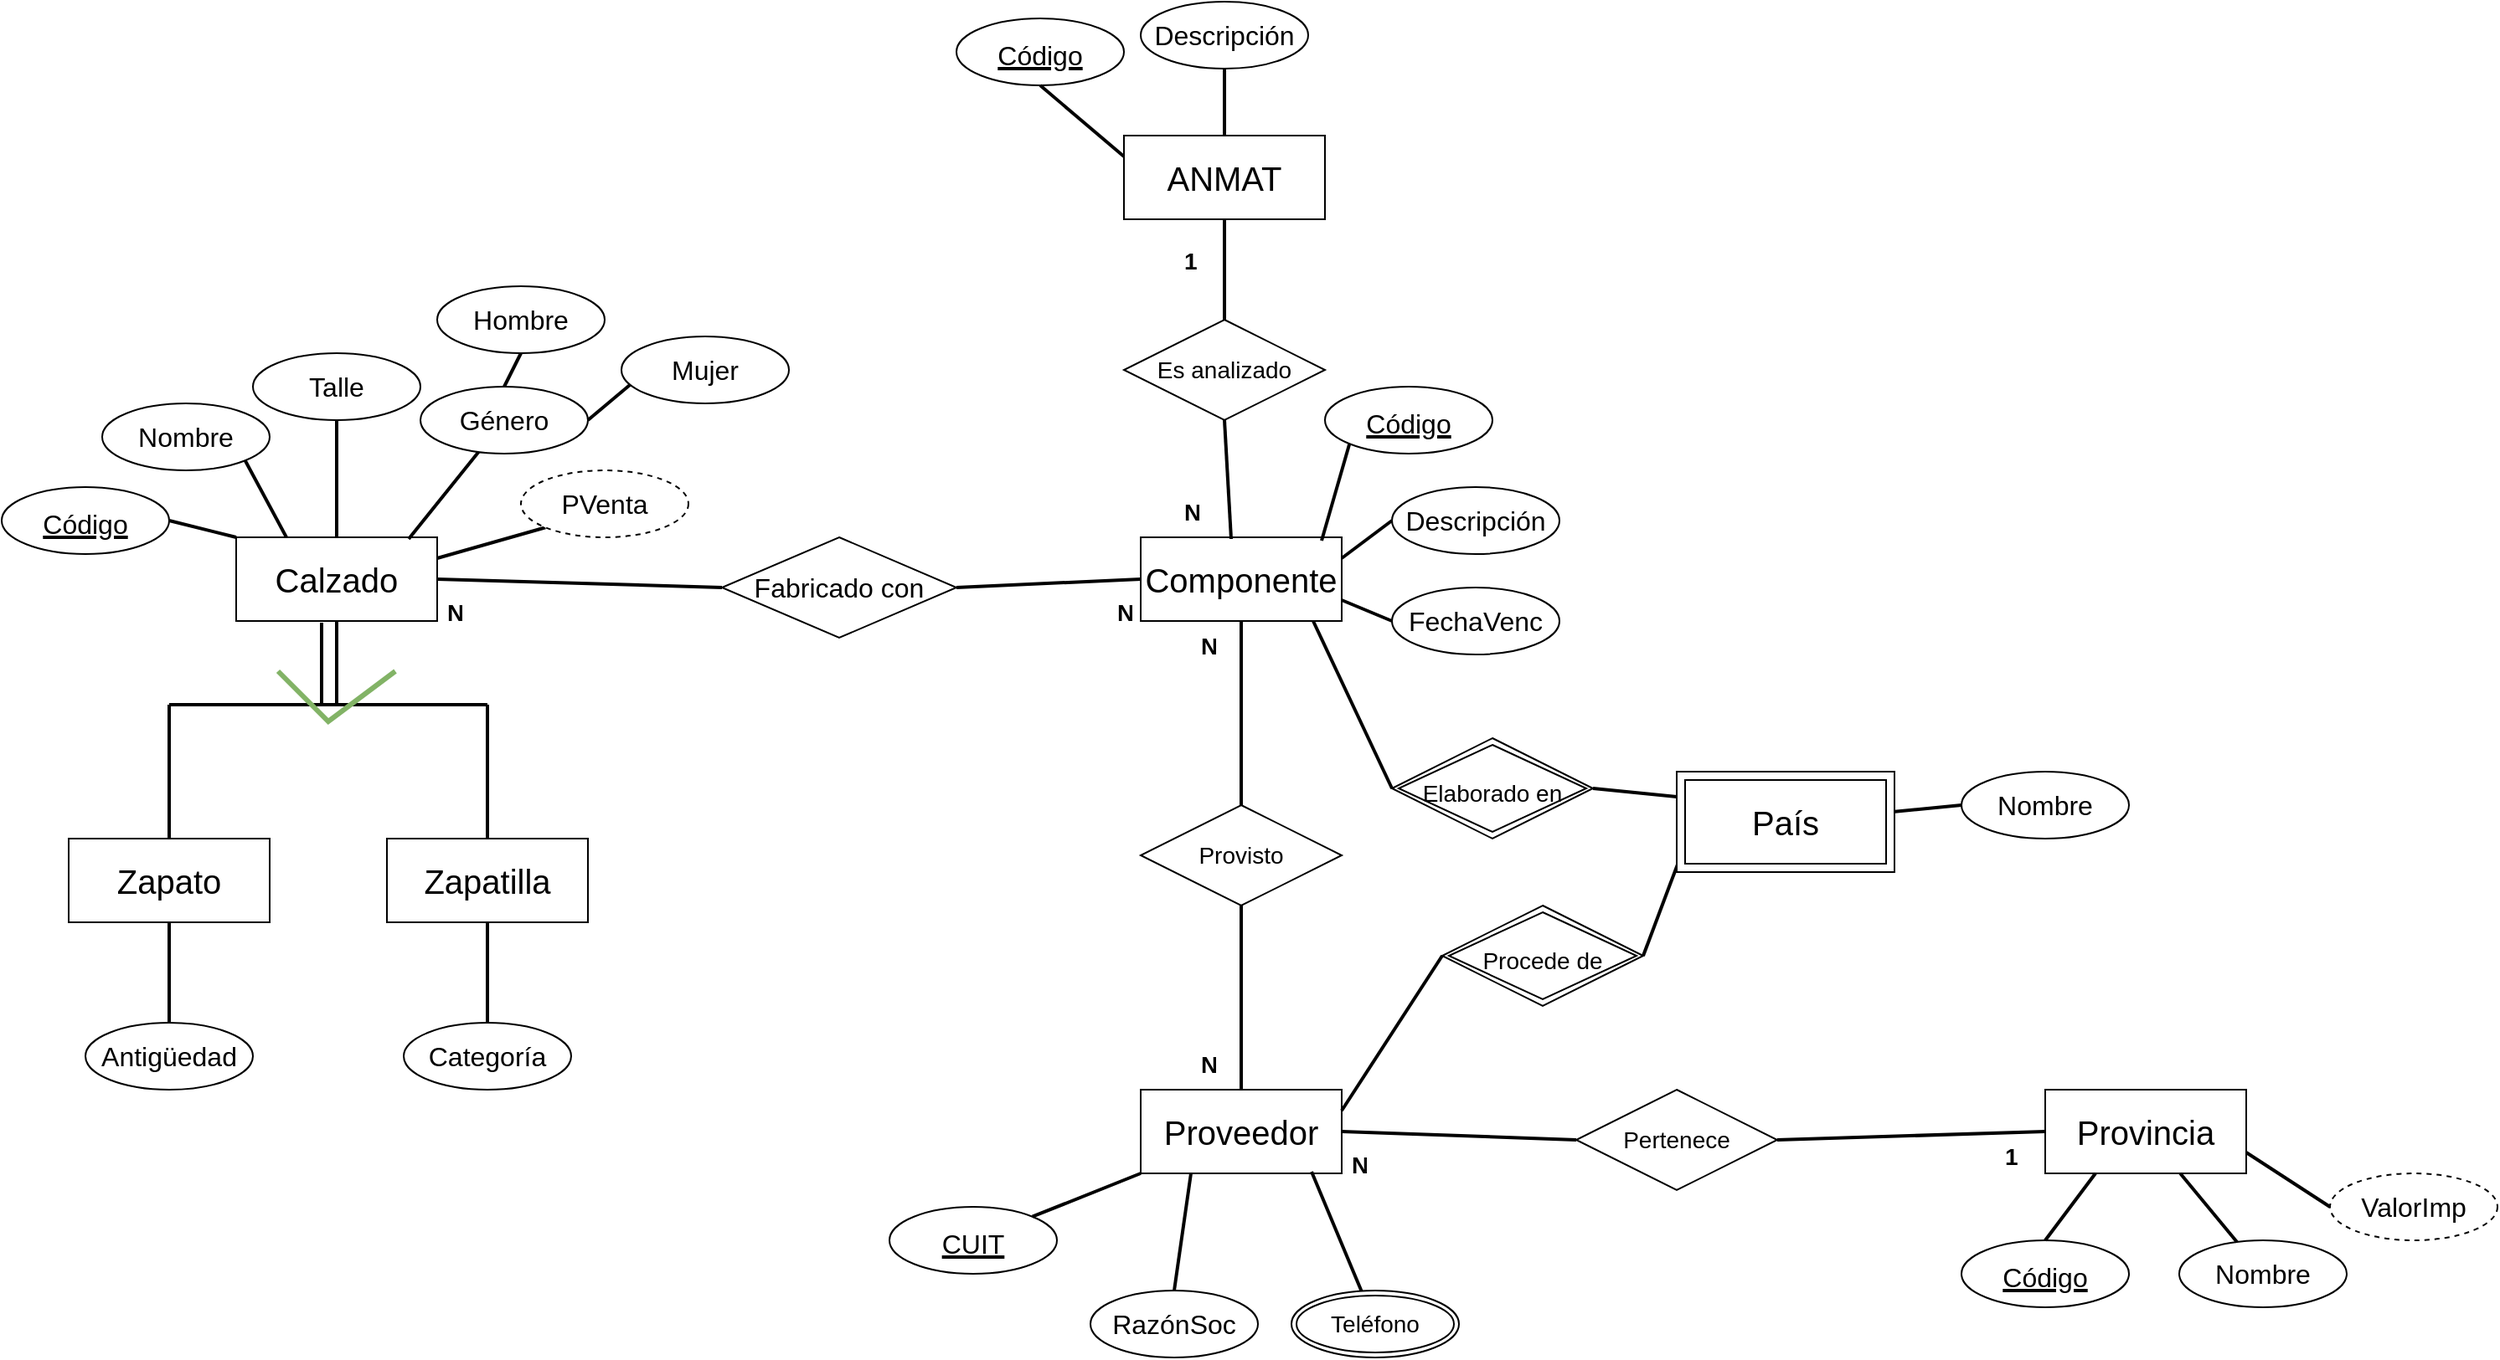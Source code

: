 <mxfile version="20.2.7" type="github">
  <diagram id="R2lEEEUBdFMjLlhIrx00" name="Page-1">
    <mxGraphModel dx="2272" dy="1862" grid="1" gridSize="10" guides="1" tooltips="1" connect="1" arrows="1" fold="1" page="1" pageScale="1" pageWidth="850" pageHeight="1100" math="0" shadow="0" extFonts="Permanent Marker^https://fonts.googleapis.com/css?family=Permanent+Marker">
      <root>
        <mxCell id="0" />
        <mxCell id="1" parent="0" />
        <mxCell id="eAQFiIks2cfKNW8tN4gH-2" value="&lt;font style=&quot;font-size: 20px;&quot;&gt;Calzado&lt;/font&gt;" style="whiteSpace=wrap;html=1;align=center;fontSize=14;" parent="1" vertex="1">
          <mxGeometry x="120" y="180" width="120" height="50" as="geometry" />
        </mxCell>
        <mxCell id="eAQFiIks2cfKNW8tN4gH-4" value="&lt;font style=&quot;font-size: 16px;&quot;&gt;Código&lt;/font&gt;" style="ellipse;whiteSpace=wrap;html=1;align=center;fontStyle=4;fontSize=20;" parent="1" vertex="1">
          <mxGeometry x="-20" y="150" width="100" height="40" as="geometry" />
        </mxCell>
        <mxCell id="eAQFiIks2cfKNW8tN4gH-6" value="Nombre" style="ellipse;whiteSpace=wrap;html=1;align=center;fontSize=16;" parent="1" vertex="1">
          <mxGeometry x="40" y="100" width="100" height="40" as="geometry" />
        </mxCell>
        <mxCell id="eAQFiIks2cfKNW8tN4gH-7" value="Talle" style="ellipse;whiteSpace=wrap;html=1;align=center;fontSize=16;" parent="1" vertex="1">
          <mxGeometry x="130" y="70" width="100" height="40" as="geometry" />
        </mxCell>
        <mxCell id="eAQFiIks2cfKNW8tN4gH-8" value="Género" style="ellipse;whiteSpace=wrap;html=1;align=center;fontSize=16;" parent="1" vertex="1">
          <mxGeometry x="230" y="90" width="100" height="40" as="geometry" />
        </mxCell>
        <mxCell id="eAQFiIks2cfKNW8tN4gH-10" value="Hombre" style="ellipse;whiteSpace=wrap;html=1;align=center;fontSize=16;" parent="1" vertex="1">
          <mxGeometry x="240" y="30" width="100" height="40" as="geometry" />
        </mxCell>
        <mxCell id="eAQFiIks2cfKNW8tN4gH-11" value="Mujer" style="ellipse;whiteSpace=wrap;html=1;align=center;fontSize=16;" parent="1" vertex="1">
          <mxGeometry x="350" y="60" width="100" height="40" as="geometry" />
        </mxCell>
        <mxCell id="eAQFiIks2cfKNW8tN4gH-13" value="" style="endArrow=none;html=1;rounded=0;fontSize=16;exitX=0;exitY=0;exitDx=0;exitDy=0;entryX=1;entryY=0.5;entryDx=0;entryDy=0;strokeWidth=2;" parent="1" source="eAQFiIks2cfKNW8tN4gH-2" target="eAQFiIks2cfKNW8tN4gH-4" edge="1">
          <mxGeometry width="50" height="50" relative="1" as="geometry">
            <mxPoint x="400" y="410" as="sourcePoint" />
            <mxPoint x="450" y="360" as="targetPoint" />
          </mxGeometry>
        </mxCell>
        <mxCell id="eAQFiIks2cfKNW8tN4gH-14" value="" style="endArrow=none;html=1;rounded=0;fontSize=16;exitX=0.25;exitY=0;exitDx=0;exitDy=0;entryX=1;entryY=1;entryDx=0;entryDy=0;strokeWidth=2;" parent="1" source="eAQFiIks2cfKNW8tN4gH-2" target="eAQFiIks2cfKNW8tN4gH-6" edge="1">
          <mxGeometry width="50" height="50" relative="1" as="geometry">
            <mxPoint x="130" y="190" as="sourcePoint" />
            <mxPoint x="90" y="180" as="targetPoint" />
          </mxGeometry>
        </mxCell>
        <mxCell id="eAQFiIks2cfKNW8tN4gH-15" value="" style="endArrow=none;html=1;rounded=0;fontSize=16;strokeWidth=2;exitX=0.5;exitY=0;exitDx=0;exitDy=0;" parent="1" source="eAQFiIks2cfKNW8tN4gH-2" target="eAQFiIks2cfKNW8tN4gH-7" edge="1">
          <mxGeometry width="50" height="50" relative="1" as="geometry">
            <mxPoint x="170" y="170" as="sourcePoint" />
            <mxPoint x="135.355" y="144.142" as="targetPoint" />
          </mxGeometry>
        </mxCell>
        <mxCell id="eAQFiIks2cfKNW8tN4gH-16" value="" style="endArrow=none;html=1;rounded=0;fontSize=16;strokeWidth=2;exitX=0.858;exitY=0.02;exitDx=0;exitDy=0;exitPerimeter=0;" parent="1" source="eAQFiIks2cfKNW8tN4gH-2" target="eAQFiIks2cfKNW8tN4gH-8" edge="1">
          <mxGeometry width="50" height="50" relative="1" as="geometry">
            <mxPoint x="190" y="190" as="sourcePoint" />
            <mxPoint x="190" y="120" as="targetPoint" />
          </mxGeometry>
        </mxCell>
        <mxCell id="eAQFiIks2cfKNW8tN4gH-17" value="" style="endArrow=none;html=1;rounded=0;fontSize=16;strokeWidth=2;exitX=1;exitY=0.25;exitDx=0;exitDy=0;entryX=0;entryY=1;entryDx=0;entryDy=0;" parent="1" source="eAQFiIks2cfKNW8tN4gH-2" target="eAQFiIks2cfKNW8tN4gH-68" edge="1">
          <mxGeometry width="50" height="50" relative="1" as="geometry">
            <mxPoint x="232.96" y="191" as="sourcePoint" />
            <mxPoint x="280" y="170" as="targetPoint" />
          </mxGeometry>
        </mxCell>
        <mxCell id="eAQFiIks2cfKNW8tN4gH-18" value="" style="endArrow=none;html=1;rounded=0;fontSize=16;strokeWidth=2;exitX=0.05;exitY=0.725;exitDx=0;exitDy=0;entryX=1;entryY=0.5;entryDx=0;entryDy=0;exitPerimeter=0;" parent="1" source="eAQFiIks2cfKNW8tN4gH-11" target="eAQFiIks2cfKNW8tN4gH-8" edge="1">
          <mxGeometry width="50" height="50" relative="1" as="geometry">
            <mxPoint x="250" y="202.5" as="sourcePoint" />
            <mxPoint x="290" y="180" as="targetPoint" />
          </mxGeometry>
        </mxCell>
        <mxCell id="eAQFiIks2cfKNW8tN4gH-19" value="" style="endArrow=none;html=1;rounded=0;fontSize=16;strokeWidth=2;exitX=0.5;exitY=0;exitDx=0;exitDy=0;entryX=0.5;entryY=1;entryDx=0;entryDy=0;" parent="1" source="eAQFiIks2cfKNW8tN4gH-8" target="eAQFiIks2cfKNW8tN4gH-10" edge="1">
          <mxGeometry width="50" height="50" relative="1" as="geometry">
            <mxPoint x="365" y="99" as="sourcePoint" />
            <mxPoint x="340" y="130" as="targetPoint" />
          </mxGeometry>
        </mxCell>
        <mxCell id="eAQFiIks2cfKNW8tN4gH-20" value="" style="endArrow=none;html=1;rounded=0;fontSize=16;strokeWidth=2;entryX=0.425;entryY=1.02;entryDx=0;entryDy=0;entryPerimeter=0;" parent="1" target="eAQFiIks2cfKNW8tN4gH-2" edge="1">
          <mxGeometry width="50" height="50" relative="1" as="geometry">
            <mxPoint x="171" y="280" as="sourcePoint" />
            <mxPoint x="450" y="360" as="targetPoint" />
          </mxGeometry>
        </mxCell>
        <mxCell id="eAQFiIks2cfKNW8tN4gH-21" value="" style="endArrow=none;html=1;rounded=0;fontSize=16;strokeWidth=2;entryX=0.5;entryY=1;entryDx=0;entryDy=0;" parent="1" target="eAQFiIks2cfKNW8tN4gH-2" edge="1">
          <mxGeometry width="50" height="50" relative="1" as="geometry">
            <mxPoint x="180" y="280" as="sourcePoint" />
            <mxPoint x="181" y="241" as="targetPoint" />
          </mxGeometry>
        </mxCell>
        <mxCell id="eAQFiIks2cfKNW8tN4gH-22" value="" style="endArrow=none;html=1;rounded=0;fontSize=16;strokeWidth=2;" parent="1" edge="1">
          <mxGeometry width="50" height="50" relative="1" as="geometry">
            <mxPoint x="80" y="280" as="sourcePoint" />
            <mxPoint x="270" y="280" as="targetPoint" />
          </mxGeometry>
        </mxCell>
        <mxCell id="eAQFiIks2cfKNW8tN4gH-23" value="" style="endArrow=none;html=1;rounded=0;fontSize=16;strokeWidth=2;" parent="1" edge="1">
          <mxGeometry width="50" height="50" relative="1" as="geometry">
            <mxPoint x="80" y="360" as="sourcePoint" />
            <mxPoint x="80" y="280" as="targetPoint" />
          </mxGeometry>
        </mxCell>
        <mxCell id="eAQFiIks2cfKNW8tN4gH-24" value="" style="endArrow=none;html=1;rounded=0;fontSize=16;strokeWidth=2;" parent="1" edge="1">
          <mxGeometry width="50" height="50" relative="1" as="geometry">
            <mxPoint x="270" y="360" as="sourcePoint" />
            <mxPoint x="270" y="280" as="targetPoint" />
          </mxGeometry>
        </mxCell>
        <mxCell id="eAQFiIks2cfKNW8tN4gH-28" value="" style="endArrow=none;html=1;rounded=0;fontSize=16;strokeWidth=3;fillColor=#d5e8d4;strokeColor=#82b366;" parent="1" edge="1">
          <mxGeometry width="50" height="50" relative="1" as="geometry">
            <mxPoint x="145" y="260" as="sourcePoint" />
            <mxPoint x="215" y="260" as="targetPoint" />
            <Array as="points">
              <mxPoint x="175" y="290" />
            </Array>
          </mxGeometry>
        </mxCell>
        <mxCell id="eAQFiIks2cfKNW8tN4gH-29" value="&lt;font style=&quot;font-size: 20px;&quot;&gt;Zapato&lt;/font&gt;" style="whiteSpace=wrap;html=1;align=center;fontSize=14;" parent="1" vertex="1">
          <mxGeometry x="20" y="360" width="120" height="50" as="geometry" />
        </mxCell>
        <mxCell id="eAQFiIks2cfKNW8tN4gH-30" value="&lt;font style=&quot;font-size: 20px;&quot;&gt;Zapatilla&lt;/font&gt;" style="whiteSpace=wrap;html=1;align=center;fontSize=14;" parent="1" vertex="1">
          <mxGeometry x="210" y="360" width="120" height="50" as="geometry" />
        </mxCell>
        <mxCell id="eAQFiIks2cfKNW8tN4gH-31" value="Antigüedad" style="ellipse;whiteSpace=wrap;html=1;align=center;fontSize=16;" parent="1" vertex="1">
          <mxGeometry x="30" y="470" width="100" height="40" as="geometry" />
        </mxCell>
        <mxCell id="eAQFiIks2cfKNW8tN4gH-32" value="Categoría" style="ellipse;whiteSpace=wrap;html=1;align=center;fontSize=16;" parent="1" vertex="1">
          <mxGeometry x="220" y="470" width="100" height="40" as="geometry" />
        </mxCell>
        <mxCell id="eAQFiIks2cfKNW8tN4gH-33" value="" style="endArrow=none;html=1;rounded=0;fontSize=16;strokeWidth=2;entryX=0.5;entryY=1;entryDx=0;entryDy=0;" parent="1" source="eAQFiIks2cfKNW8tN4gH-31" target="eAQFiIks2cfKNW8tN4gH-29" edge="1">
          <mxGeometry width="50" height="50" relative="1" as="geometry">
            <mxPoint x="400" y="410" as="sourcePoint" />
            <mxPoint x="450" y="360" as="targetPoint" />
          </mxGeometry>
        </mxCell>
        <mxCell id="eAQFiIks2cfKNW8tN4gH-34" value="" style="endArrow=none;html=1;rounded=0;fontSize=16;strokeWidth=2;entryX=0.5;entryY=1;entryDx=0;entryDy=0;" parent="1" source="eAQFiIks2cfKNW8tN4gH-32" target="eAQFiIks2cfKNW8tN4gH-30" edge="1">
          <mxGeometry width="50" height="50" relative="1" as="geometry">
            <mxPoint x="82.497" y="480.025" as="sourcePoint" />
            <mxPoint x="90" y="420" as="targetPoint" />
          </mxGeometry>
        </mxCell>
        <mxCell id="eAQFiIks2cfKNW8tN4gH-36" value="&lt;span style=&quot;font-size: 20px;&quot;&gt;Componente&lt;/span&gt;" style="whiteSpace=wrap;html=1;align=center;fontSize=14;" parent="1" vertex="1">
          <mxGeometry x="660" y="180" width="120" height="50" as="geometry" />
        </mxCell>
        <mxCell id="eAQFiIks2cfKNW8tN4gH-37" value="&lt;font style=&quot;font-size: 16px;&quot;&gt;Código&lt;/font&gt;" style="ellipse;whiteSpace=wrap;html=1;align=center;fontStyle=4;fontSize=20;" parent="1" vertex="1">
          <mxGeometry x="770" y="90" width="100" height="40" as="geometry" />
        </mxCell>
        <mxCell id="eAQFiIks2cfKNW8tN4gH-38" value="Descripción" style="ellipse;whiteSpace=wrap;html=1;align=center;fontSize=16;" parent="1" vertex="1">
          <mxGeometry x="810" y="150" width="100" height="40" as="geometry" />
        </mxCell>
        <mxCell id="eAQFiIks2cfKNW8tN4gH-39" value="FechaVenc" style="ellipse;whiteSpace=wrap;html=1;align=center;fontSize=16;" parent="1" vertex="1">
          <mxGeometry x="810" y="210" width="100" height="40" as="geometry" />
        </mxCell>
        <mxCell id="eAQFiIks2cfKNW8tN4gH-40" value="" style="endArrow=none;html=1;rounded=0;fontSize=16;strokeWidth=2;exitX=1;exitY=0.25;exitDx=0;exitDy=0;entryX=0;entryY=0.5;entryDx=0;entryDy=0;" parent="1" source="eAQFiIks2cfKNW8tN4gH-36" target="eAQFiIks2cfKNW8tN4gH-38" edge="1">
          <mxGeometry width="50" height="50" relative="1" as="geometry">
            <mxPoint x="770" y="230" as="sourcePoint" />
            <mxPoint x="820" y="180" as="targetPoint" />
          </mxGeometry>
        </mxCell>
        <mxCell id="eAQFiIks2cfKNW8tN4gH-41" value="" style="endArrow=none;html=1;rounded=0;fontSize=16;strokeWidth=2;exitX=0.9;exitY=0.04;exitDx=0;exitDy=0;entryX=0;entryY=1;entryDx=0;entryDy=0;exitPerimeter=0;" parent="1" source="eAQFiIks2cfKNW8tN4gH-36" target="eAQFiIks2cfKNW8tN4gH-37" edge="1">
          <mxGeometry width="50" height="50" relative="1" as="geometry">
            <mxPoint x="770" y="180" as="sourcePoint" />
            <mxPoint x="800" y="157.5" as="targetPoint" />
          </mxGeometry>
        </mxCell>
        <mxCell id="eAQFiIks2cfKNW8tN4gH-42" value="" style="endArrow=none;html=1;rounded=0;fontSize=16;strokeWidth=2;exitX=1;exitY=0.75;exitDx=0;exitDy=0;entryX=0;entryY=0.5;entryDx=0;entryDy=0;" parent="1" source="eAQFiIks2cfKNW8tN4gH-36" target="eAQFiIks2cfKNW8tN4gH-39" edge="1">
          <mxGeometry width="50" height="50" relative="1" as="geometry">
            <mxPoint x="790" y="202.5" as="sourcePoint" />
            <mxPoint x="820" y="180" as="targetPoint" />
          </mxGeometry>
        </mxCell>
        <mxCell id="eAQFiIks2cfKNW8tN4gH-43" value="Fabricado con" style="shape=rhombus;perimeter=rhombusPerimeter;whiteSpace=wrap;html=1;align=center;fontSize=16;" parent="1" vertex="1">
          <mxGeometry x="410" y="180" width="140" height="60" as="geometry" />
        </mxCell>
        <mxCell id="eAQFiIks2cfKNW8tN4gH-47" value="" style="endArrow=none;html=1;rounded=0;fontSize=16;strokeWidth=2;entryX=0;entryY=0.5;entryDx=0;entryDy=0;exitX=1;exitY=0.5;exitDx=0;exitDy=0;" parent="1" source="eAQFiIks2cfKNW8tN4gH-2" target="eAQFiIks2cfKNW8tN4gH-43" edge="1">
          <mxGeometry width="50" height="50" relative="1" as="geometry">
            <mxPoint x="240" y="250" as="sourcePoint" />
            <mxPoint x="290" y="200" as="targetPoint" />
          </mxGeometry>
        </mxCell>
        <mxCell id="eAQFiIks2cfKNW8tN4gH-48" value="" style="endArrow=none;html=1;rounded=0;fontSize=16;strokeWidth=2;entryX=0;entryY=0.5;entryDx=0;entryDy=0;exitX=1;exitY=0.5;exitDx=0;exitDy=0;" parent="1" source="eAQFiIks2cfKNW8tN4gH-43" target="eAQFiIks2cfKNW8tN4gH-36" edge="1">
          <mxGeometry width="50" height="50" relative="1" as="geometry">
            <mxPoint x="550" y="210" as="sourcePoint" />
            <mxPoint x="720" y="215" as="targetPoint" />
          </mxGeometry>
        </mxCell>
        <mxCell id="eAQFiIks2cfKNW8tN4gH-49" value="N" style="text;strokeColor=none;fillColor=none;spacingLeft=4;spacingRight=4;overflow=hidden;rotatable=0;points=[[0,0.5],[1,0.5]];portConstraint=eastwest;fontSize=14;fontStyle=1" parent="1" vertex="1">
          <mxGeometry x="240" y="210" width="20" height="30" as="geometry" />
        </mxCell>
        <mxCell id="eAQFiIks2cfKNW8tN4gH-50" value="N" style="text;strokeColor=none;fillColor=none;spacingLeft=4;spacingRight=4;overflow=hidden;rotatable=0;points=[[0,0.5],[1,0.5]];portConstraint=eastwest;fontSize=14;fontStyle=1" parent="1" vertex="1">
          <mxGeometry x="640" y="210" width="20" height="30" as="geometry" />
        </mxCell>
        <mxCell id="eAQFiIks2cfKNW8tN4gH-51" value="&lt;span style=&quot;font-size: 20px;&quot;&gt;Proveedor&lt;/span&gt;" style="whiteSpace=wrap;html=1;align=center;fontSize=14;" parent="1" vertex="1">
          <mxGeometry x="660" y="510" width="120" height="50" as="geometry" />
        </mxCell>
        <mxCell id="eAQFiIks2cfKNW8tN4gH-52" value="&lt;span style=&quot;font-size: 20px;&quot;&gt;Provincia&lt;/span&gt;" style="whiteSpace=wrap;html=1;align=center;fontSize=14;" parent="1" vertex="1">
          <mxGeometry x="1200" y="510" width="120" height="50" as="geometry" />
        </mxCell>
        <mxCell id="eAQFiIks2cfKNW8tN4gH-54" value="&lt;span style=&quot;font-size: 20px;&quot;&gt;ANMAT&lt;/span&gt;" style="whiteSpace=wrap;html=1;align=center;fontSize=14;" parent="1" vertex="1">
          <mxGeometry x="650" y="-60" width="120" height="50" as="geometry" />
        </mxCell>
        <mxCell id="eAQFiIks2cfKNW8tN4gH-57" value="Descripción" style="ellipse;whiteSpace=wrap;html=1;align=center;fontSize=16;" parent="1" vertex="1">
          <mxGeometry x="660" y="-140" width="100" height="40" as="geometry" />
        </mxCell>
        <mxCell id="eAQFiIks2cfKNW8tN4gH-58" value="Nombre" style="ellipse;whiteSpace=wrap;html=1;align=center;fontSize=16;" parent="1" vertex="1">
          <mxGeometry x="1150" y="320" width="100" height="40" as="geometry" />
        </mxCell>
        <mxCell id="eAQFiIks2cfKNW8tN4gH-60" value="RazónSoc" style="ellipse;whiteSpace=wrap;html=1;align=center;fontSize=16;" parent="1" vertex="1">
          <mxGeometry x="630" y="630" width="100" height="40" as="geometry" />
        </mxCell>
        <mxCell id="eAQFiIks2cfKNW8tN4gH-61" value="&lt;font style=&quot;font-size: 16px;&quot;&gt;CUIT&lt;/font&gt;" style="ellipse;whiteSpace=wrap;html=1;align=center;fontStyle=4;fontSize=20;" parent="1" vertex="1">
          <mxGeometry x="510" y="580" width="100" height="40" as="geometry" />
        </mxCell>
        <mxCell id="eAQFiIks2cfKNW8tN4gH-63" value="Teléfono" style="ellipse;shape=doubleEllipse;margin=3;whiteSpace=wrap;html=1;align=center;fontSize=14;" parent="1" vertex="1">
          <mxGeometry x="750" y="630" width="100" height="40" as="geometry" />
        </mxCell>
        <mxCell id="eAQFiIks2cfKNW8tN4gH-64" value="&lt;font style=&quot;font-size: 16px;&quot;&gt;Código&lt;/font&gt;" style="ellipse;whiteSpace=wrap;html=1;align=center;fontStyle=4;fontSize=20;" parent="1" vertex="1">
          <mxGeometry x="1150" y="600" width="100" height="40" as="geometry" />
        </mxCell>
        <mxCell id="eAQFiIks2cfKNW8tN4gH-65" value="Nombre" style="ellipse;whiteSpace=wrap;html=1;align=center;fontSize=16;" parent="1" vertex="1">
          <mxGeometry x="1280" y="600" width="100" height="40" as="geometry" />
        </mxCell>
        <mxCell id="eAQFiIks2cfKNW8tN4gH-67" value="&lt;span style=&quot;font-size: 16px;&quot;&gt;ValorImp&lt;/span&gt;" style="ellipse;whiteSpace=wrap;html=1;align=center;dashed=1;fontSize=14;" parent="1" vertex="1">
          <mxGeometry x="1370" y="560" width="100" height="40" as="geometry" />
        </mxCell>
        <mxCell id="eAQFiIks2cfKNW8tN4gH-68" value="&lt;span style=&quot;font-size: 16px;&quot;&gt;PVenta&lt;/span&gt;" style="ellipse;whiteSpace=wrap;html=1;align=center;dashed=1;fontSize=14;" parent="1" vertex="1">
          <mxGeometry x="290" y="140" width="100" height="40" as="geometry" />
        </mxCell>
        <mxCell id="eAQFiIks2cfKNW8tN4gH-69" value="Provisto" style="shape=rhombus;perimeter=rhombusPerimeter;whiteSpace=wrap;html=1;align=center;fontSize=14;" parent="1" vertex="1">
          <mxGeometry x="660" y="340" width="120" height="60" as="geometry" />
        </mxCell>
        <mxCell id="eAQFiIks2cfKNW8tN4gH-70" value="" style="endArrow=none;html=1;rounded=0;fontSize=14;strokeWidth=2;entryX=0.5;entryY=1;entryDx=0;entryDy=0;exitX=0.5;exitY=0;exitDx=0;exitDy=0;" parent="1" source="eAQFiIks2cfKNW8tN4gH-69" target="eAQFiIks2cfKNW8tN4gH-36" edge="1">
          <mxGeometry width="50" height="50" relative="1" as="geometry">
            <mxPoint x="700" y="330" as="sourcePoint" />
            <mxPoint x="750" y="280" as="targetPoint" />
          </mxGeometry>
        </mxCell>
        <mxCell id="eAQFiIks2cfKNW8tN4gH-72" value="" style="endArrow=none;html=1;rounded=0;fontSize=14;strokeWidth=2;exitX=0.5;exitY=1;exitDx=0;exitDy=0;" parent="1" source="eAQFiIks2cfKNW8tN4gH-69" target="eAQFiIks2cfKNW8tN4gH-51" edge="1">
          <mxGeometry width="50" height="50" relative="1" as="geometry">
            <mxPoint x="720" y="350" as="sourcePoint" />
            <mxPoint x="730" y="240" as="targetPoint" />
          </mxGeometry>
        </mxCell>
        <mxCell id="eAQFiIks2cfKNW8tN4gH-73" value="Pertenece" style="shape=rhombus;perimeter=rhombusPerimeter;whiteSpace=wrap;html=1;align=center;fontSize=14;" parent="1" vertex="1">
          <mxGeometry x="920" y="510" width="120" height="60" as="geometry" />
        </mxCell>
        <mxCell id="eAQFiIks2cfKNW8tN4gH-74" value="" style="endArrow=none;html=1;rounded=0;fontSize=14;strokeWidth=2;exitX=1;exitY=0.5;exitDx=0;exitDy=0;entryX=0;entryY=0.5;entryDx=0;entryDy=0;" parent="1" source="eAQFiIks2cfKNW8tN4gH-51" target="eAQFiIks2cfKNW8tN4gH-73" edge="1">
          <mxGeometry width="50" height="50" relative="1" as="geometry">
            <mxPoint x="830" y="550" as="sourcePoint" />
            <mxPoint x="880" y="500" as="targetPoint" />
          </mxGeometry>
        </mxCell>
        <mxCell id="eAQFiIks2cfKNW8tN4gH-75" value="" style="endArrow=none;html=1;rounded=0;fontSize=14;strokeWidth=2;exitX=1;exitY=0.5;exitDx=0;exitDy=0;entryX=0;entryY=0.5;entryDx=0;entryDy=0;" parent="1" source="eAQFiIks2cfKNW8tN4gH-73" target="eAQFiIks2cfKNW8tN4gH-52" edge="1">
          <mxGeometry width="50" height="50" relative="1" as="geometry">
            <mxPoint x="790" y="525" as="sourcePoint" />
            <mxPoint x="970" y="530" as="targetPoint" />
          </mxGeometry>
        </mxCell>
        <mxCell id="eAQFiIks2cfKNW8tN4gH-76" value="" style="endArrow=none;html=1;rounded=0;fontSize=14;strokeWidth=2;exitX=1;exitY=0;exitDx=0;exitDy=0;entryX=0;entryY=1;entryDx=0;entryDy=0;" parent="1" source="eAQFiIks2cfKNW8tN4gH-61" target="eAQFiIks2cfKNW8tN4gH-51" edge="1">
          <mxGeometry width="50" height="50" relative="1" as="geometry">
            <mxPoint x="630" y="630" as="sourcePoint" />
            <mxPoint x="680" y="580" as="targetPoint" />
          </mxGeometry>
        </mxCell>
        <mxCell id="eAQFiIks2cfKNW8tN4gH-77" value="" style="endArrow=none;html=1;rounded=0;fontSize=14;strokeWidth=2;exitX=0.5;exitY=0;exitDx=0;exitDy=0;entryX=0.25;entryY=1;entryDx=0;entryDy=0;" parent="1" source="eAQFiIks2cfKNW8tN4gH-60" target="eAQFiIks2cfKNW8tN4gH-51" edge="1">
          <mxGeometry width="50" height="50" relative="1" as="geometry">
            <mxPoint x="625.355" y="625.858" as="sourcePoint" />
            <mxPoint x="650" y="590" as="targetPoint" />
          </mxGeometry>
        </mxCell>
        <mxCell id="eAQFiIks2cfKNW8tN4gH-78" value="" style="endArrow=none;html=1;rounded=0;fontSize=14;strokeWidth=2;entryX=0.85;entryY=0.98;entryDx=0;entryDy=0;entryPerimeter=0;" parent="1" source="eAQFiIks2cfKNW8tN4gH-63" target="eAQFiIks2cfKNW8tN4gH-51" edge="1">
          <mxGeometry width="50" height="50" relative="1" as="geometry">
            <mxPoint x="690" y="640" as="sourcePoint" />
            <mxPoint x="680" y="590" as="targetPoint" />
          </mxGeometry>
        </mxCell>
        <mxCell id="eAQFiIks2cfKNW8tN4gH-79" value="" style="endArrow=none;html=1;rounded=0;fontSize=14;strokeWidth=2;exitX=0.5;exitY=0;exitDx=0;exitDy=0;entryX=0.25;entryY=1;entryDx=0;entryDy=0;" parent="1" source="eAQFiIks2cfKNW8tN4gH-64" target="eAQFiIks2cfKNW8tN4gH-52" edge="1">
          <mxGeometry width="50" height="50" relative="1" as="geometry">
            <mxPoint x="720" y="610" as="sourcePoint" />
            <mxPoint x="710" y="560" as="targetPoint" />
          </mxGeometry>
        </mxCell>
        <mxCell id="eAQFiIks2cfKNW8tN4gH-80" value="" style="endArrow=none;html=1;rounded=0;fontSize=14;strokeWidth=2;" parent="1" source="eAQFiIks2cfKNW8tN4gH-65" target="eAQFiIks2cfKNW8tN4gH-52" edge="1">
          <mxGeometry width="50" height="50" relative="1" as="geometry">
            <mxPoint x="1280" y="580" as="sourcePoint" />
            <mxPoint x="1290" y="550" as="targetPoint" />
          </mxGeometry>
        </mxCell>
        <mxCell id="eAQFiIks2cfKNW8tN4gH-81" value="" style="endArrow=none;html=1;rounded=0;fontSize=14;strokeWidth=2;entryX=1;entryY=0.75;entryDx=0;entryDy=0;exitX=0;exitY=0.5;exitDx=0;exitDy=0;" parent="1" source="eAQFiIks2cfKNW8tN4gH-67" target="eAQFiIks2cfKNW8tN4gH-52" edge="1">
          <mxGeometry width="50" height="50" relative="1" as="geometry">
            <mxPoint x="1380.482" y="581.587" as="sourcePoint" />
            <mxPoint x="1346.667" y="550" as="targetPoint" />
          </mxGeometry>
        </mxCell>
        <mxCell id="eAQFiIks2cfKNW8tN4gH-84" value="" style="endArrow=none;html=1;rounded=0;fontSize=16;strokeWidth=2;exitX=0.858;exitY=1;exitDx=0;exitDy=0;entryX=0;entryY=0.5;entryDx=0;entryDy=0;exitPerimeter=0;" parent="1" source="eAQFiIks2cfKNW8tN4gH-36" target="Ua4XG6Zfxlq0dtRtHri0-2" edge="1">
          <mxGeometry width="50" height="50" relative="1" as="geometry">
            <mxPoint x="790" y="227.5" as="sourcePoint" />
            <mxPoint x="810" y="330" as="targetPoint" />
          </mxGeometry>
        </mxCell>
        <mxCell id="eAQFiIks2cfKNW8tN4gH-85" value="" style="endArrow=none;html=1;rounded=0;fontSize=16;strokeWidth=2;exitX=0;exitY=0.25;exitDx=0;exitDy=0;entryX=1;entryY=0.5;entryDx=0;entryDy=0;" parent="1" source="Ua4XG6Zfxlq0dtRtHri0-1" target="Ua4XG6Zfxlq0dtRtHri0-2" edge="1">
          <mxGeometry width="50" height="50" relative="1" as="geometry">
            <mxPoint x="980" y="340" as="sourcePoint" />
            <mxPoint x="910" y="330" as="targetPoint" />
          </mxGeometry>
        </mxCell>
        <mxCell id="eAQFiIks2cfKNW8tN4gH-86" value="" style="endArrow=none;html=1;rounded=0;fontSize=16;strokeWidth=2;exitX=1;exitY=0.25;exitDx=0;exitDy=0;entryX=0;entryY=0.5;entryDx=0;entryDy=0;" parent="1" source="eAQFiIks2cfKNW8tN4gH-51" target="Ua4XG6Zfxlq0dtRtHri0-3" edge="1">
          <mxGeometry width="50" height="50" relative="1" as="geometry">
            <mxPoint x="782.96" y="250" as="sourcePoint" />
            <mxPoint x="840" y="430" as="targetPoint" />
          </mxGeometry>
        </mxCell>
        <mxCell id="eAQFiIks2cfKNW8tN4gH-87" value="" style="endArrow=none;html=1;rounded=0;fontSize=16;strokeWidth=2;exitX=0.008;exitY=0.9;exitDx=0;exitDy=0;entryX=1;entryY=0.5;entryDx=0;entryDy=0;exitPerimeter=0;" parent="1" source="Ua4XG6Zfxlq0dtRtHri0-1" target="Ua4XG6Zfxlq0dtRtHri0-3" edge="1">
          <mxGeometry width="50" height="50" relative="1" as="geometry">
            <mxPoint x="980" y="365" as="sourcePoint" />
            <mxPoint x="940" y="430" as="targetPoint" />
          </mxGeometry>
        </mxCell>
        <mxCell id="eAQFiIks2cfKNW8tN4gH-88" value="" style="endArrow=none;html=1;rounded=0;fontSize=16;strokeWidth=2;exitX=0;exitY=0.5;exitDx=0;exitDy=0;entryX=0.992;entryY=0.4;entryDx=0;entryDy=0;entryPerimeter=0;" parent="1" source="eAQFiIks2cfKNW8tN4gH-58" target="Ua4XG6Zfxlq0dtRtHri0-1" edge="1">
          <mxGeometry width="50" height="50" relative="1" as="geometry">
            <mxPoint x="1030" y="345" as="sourcePoint" />
            <mxPoint x="1100" y="340" as="targetPoint" />
          </mxGeometry>
        </mxCell>
        <mxCell id="eAQFiIks2cfKNW8tN4gH-90" value="" style="endArrow=none;html=1;rounded=0;fontSize=14;strokeWidth=2;entryX=0.5;entryY=1;entryDx=0;entryDy=0;exitX=0.5;exitY=0;exitDx=0;exitDy=0;" parent="1" source="eAQFiIks2cfKNW8tN4gH-54" target="eAQFiIks2cfKNW8tN4gH-57" edge="1">
          <mxGeometry width="50" height="50" relative="1" as="geometry">
            <mxPoint x="700" y="-30" as="sourcePoint" />
            <mxPoint x="750" y="-80" as="targetPoint" />
          </mxGeometry>
        </mxCell>
        <mxCell id="eAQFiIks2cfKNW8tN4gH-91" value="N" style="text;strokeColor=none;fillColor=none;spacingLeft=4;spacingRight=4;overflow=hidden;rotatable=0;points=[[0,0.5],[1,0.5]];portConstraint=eastwest;fontSize=14;fontStyle=1" parent="1" vertex="1">
          <mxGeometry x="680" y="150" width="20" height="30" as="geometry" />
        </mxCell>
        <mxCell id="eAQFiIks2cfKNW8tN4gH-92" value="1" style="text;strokeColor=none;fillColor=none;spacingLeft=4;spacingRight=4;overflow=hidden;rotatable=0;points=[[0,0.5],[1,0.5]];portConstraint=eastwest;fontSize=14;fontStyle=1" parent="1" vertex="1">
          <mxGeometry x="680" width="20" height="30" as="geometry" />
        </mxCell>
        <mxCell id="eAQFiIks2cfKNW8tN4gH-93" value="Es analizado" style="shape=rhombus;perimeter=rhombusPerimeter;whiteSpace=wrap;html=1;align=center;fontSize=14;" parent="1" vertex="1">
          <mxGeometry x="650" y="50" width="120" height="60" as="geometry" />
        </mxCell>
        <mxCell id="eAQFiIks2cfKNW8tN4gH-94" value="" style="endArrow=none;html=1;rounded=0;fontSize=14;strokeWidth=2;exitX=0.45;exitY=0.02;exitDx=0;exitDy=0;exitPerimeter=0;entryX=0.5;entryY=1;entryDx=0;entryDy=0;" parent="1" source="eAQFiIks2cfKNW8tN4gH-36" target="eAQFiIks2cfKNW8tN4gH-93" edge="1">
          <mxGeometry width="50" height="50" relative="1" as="geometry">
            <mxPoint x="690" y="180" as="sourcePoint" />
            <mxPoint x="740" y="130" as="targetPoint" />
          </mxGeometry>
        </mxCell>
        <mxCell id="eAQFiIks2cfKNW8tN4gH-95" value="" style="endArrow=none;html=1;rounded=0;fontSize=14;strokeWidth=2;exitX=0.5;exitY=1;exitDx=0;exitDy=0;entryX=0.5;entryY=0;entryDx=0;entryDy=0;" parent="1" source="eAQFiIks2cfKNW8tN4gH-54" target="eAQFiIks2cfKNW8tN4gH-93" edge="1">
          <mxGeometry width="50" height="50" relative="1" as="geometry">
            <mxPoint x="724" y="191" as="sourcePoint" />
            <mxPoint x="720" y="120" as="targetPoint" />
          </mxGeometry>
        </mxCell>
        <mxCell id="eAQFiIks2cfKNW8tN4gH-96" value="N" style="text;strokeColor=none;fillColor=none;spacingLeft=4;spacingRight=4;overflow=hidden;rotatable=0;points=[[0,0.5],[1,0.5]];portConstraint=eastwest;fontSize=14;fontStyle=1" parent="1" vertex="1">
          <mxGeometry x="690" y="230" width="20" height="30" as="geometry" />
        </mxCell>
        <mxCell id="eAQFiIks2cfKNW8tN4gH-97" value="N" style="text;strokeColor=none;fillColor=none;spacingLeft=4;spacingRight=4;overflow=hidden;rotatable=0;points=[[0,0.5],[1,0.5]];portConstraint=eastwest;fontSize=14;fontStyle=1" parent="1" vertex="1">
          <mxGeometry x="690" y="480" width="20" height="30" as="geometry" />
        </mxCell>
        <mxCell id="eAQFiIks2cfKNW8tN4gH-98" value="N" style="text;strokeColor=none;fillColor=none;spacingLeft=4;spacingRight=4;overflow=hidden;rotatable=0;points=[[0,0.5],[1,0.5]];portConstraint=eastwest;fontSize=14;fontStyle=1" parent="1" vertex="1">
          <mxGeometry x="780" y="540" width="20" height="30" as="geometry" />
        </mxCell>
        <mxCell id="eAQFiIks2cfKNW8tN4gH-99" value="1" style="text;strokeColor=none;fillColor=none;spacingLeft=4;spacingRight=4;overflow=hidden;rotatable=0;points=[[0,0.5],[1,0.5]];portConstraint=eastwest;fontSize=14;fontStyle=1" parent="1" vertex="1">
          <mxGeometry x="1170" y="535" width="20" height="30" as="geometry" />
        </mxCell>
        <mxCell id="Ua4XG6Zfxlq0dtRtHri0-1" value="&lt;font style=&quot;font-size: 20px;&quot;&gt;País&lt;/font&gt;" style="shape=ext;margin=3;double=1;whiteSpace=wrap;html=1;align=center;" vertex="1" parent="1">
          <mxGeometry x="980" y="320" width="130" height="60" as="geometry" />
        </mxCell>
        <mxCell id="Ua4XG6Zfxlq0dtRtHri0-2" value="&lt;font style=&quot;font-size: 14px;&quot;&gt;Elaborado en&lt;/font&gt;" style="shape=rhombus;double=1;perimeter=rhombusPerimeter;whiteSpace=wrap;html=1;align=center;fontSize=20;" vertex="1" parent="1">
          <mxGeometry x="810" y="300" width="120" height="60" as="geometry" />
        </mxCell>
        <mxCell id="Ua4XG6Zfxlq0dtRtHri0-3" value="&lt;font style=&quot;font-size: 14px;&quot;&gt;Procede de&lt;/font&gt;" style="shape=rhombus;double=1;perimeter=rhombusPerimeter;whiteSpace=wrap;html=1;align=center;fontSize=20;" vertex="1" parent="1">
          <mxGeometry x="840" y="400" width="120" height="60" as="geometry" />
        </mxCell>
        <mxCell id="Ua4XG6Zfxlq0dtRtHri0-5" value="&lt;font style=&quot;font-size: 16px;&quot;&gt;Código&lt;/font&gt;" style="ellipse;whiteSpace=wrap;html=1;align=center;fontStyle=4;fontSize=20;" vertex="1" parent="1">
          <mxGeometry x="550" y="-130" width="100" height="40" as="geometry" />
        </mxCell>
        <mxCell id="Ua4XG6Zfxlq0dtRtHri0-6" value="" style="endArrow=none;html=1;rounded=0;fontSize=14;strokeWidth=2;exitX=0;exitY=0.25;exitDx=0;exitDy=0;entryX=0.5;entryY=1;entryDx=0;entryDy=0;" edge="1" parent="1" source="eAQFiIks2cfKNW8tN4gH-54" target="Ua4XG6Zfxlq0dtRtHri0-5">
          <mxGeometry width="50" height="50" relative="1" as="geometry">
            <mxPoint x="720" y="-50" as="sourcePoint" />
            <mxPoint x="720" y="-90" as="targetPoint" />
          </mxGeometry>
        </mxCell>
      </root>
    </mxGraphModel>
  </diagram>
</mxfile>
